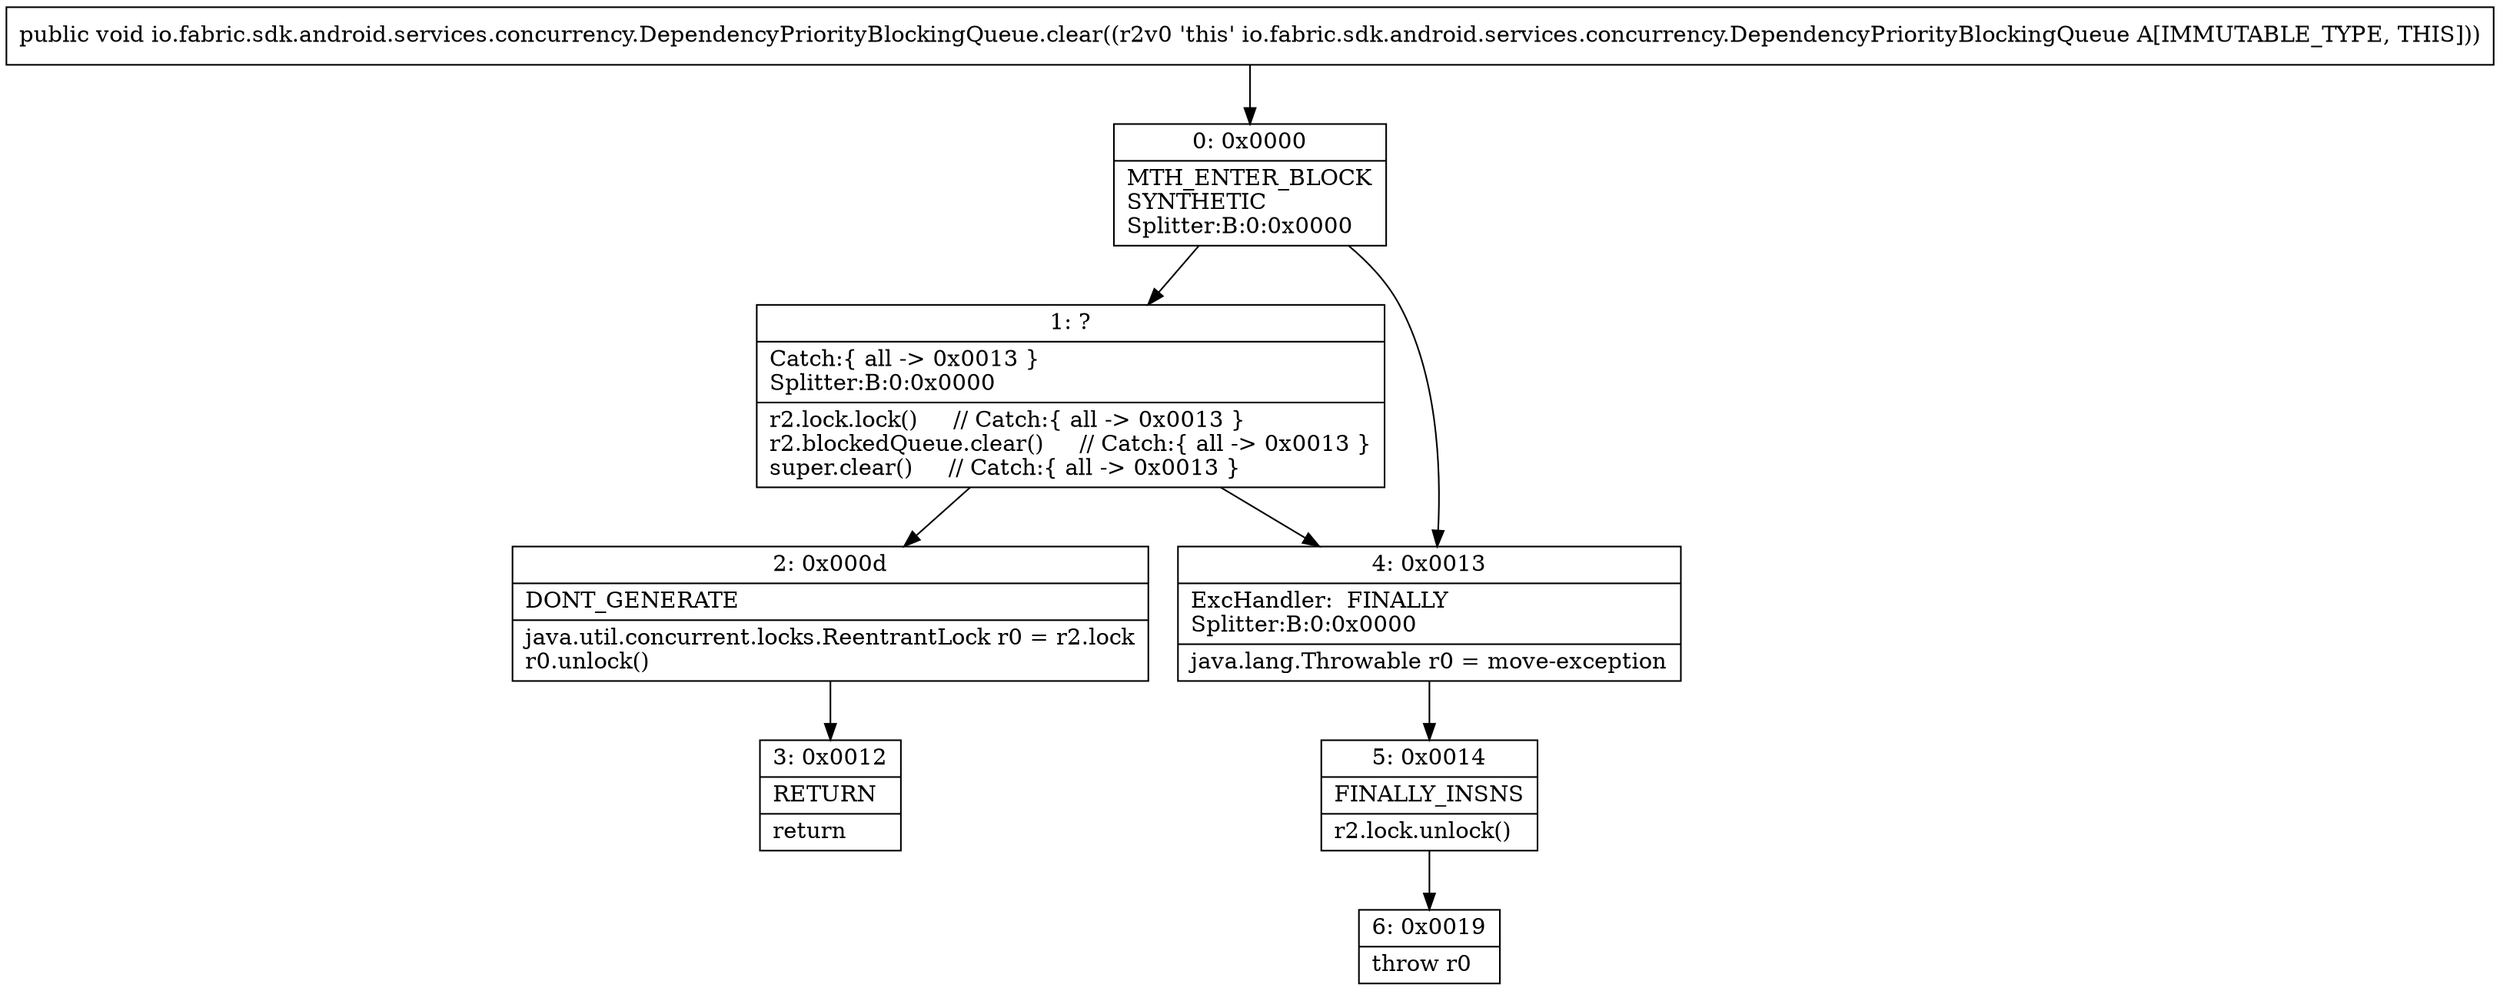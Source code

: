 digraph "CFG forio.fabric.sdk.android.services.concurrency.DependencyPriorityBlockingQueue.clear()V" {
Node_0 [shape=record,label="{0\:\ 0x0000|MTH_ENTER_BLOCK\lSYNTHETIC\lSplitter:B:0:0x0000\l}"];
Node_1 [shape=record,label="{1\:\ ?|Catch:\{ all \-\> 0x0013 \}\lSplitter:B:0:0x0000\l|r2.lock.lock()     \/\/ Catch:\{ all \-\> 0x0013 \}\lr2.blockedQueue.clear()     \/\/ Catch:\{ all \-\> 0x0013 \}\lsuper.clear()     \/\/ Catch:\{ all \-\> 0x0013 \}\l}"];
Node_2 [shape=record,label="{2\:\ 0x000d|DONT_GENERATE\l|java.util.concurrent.locks.ReentrantLock r0 = r2.lock\lr0.unlock()\l}"];
Node_3 [shape=record,label="{3\:\ 0x0012|RETURN\l|return\l}"];
Node_4 [shape=record,label="{4\:\ 0x0013|ExcHandler:  FINALLY\lSplitter:B:0:0x0000\l|java.lang.Throwable r0 = move\-exception\l}"];
Node_5 [shape=record,label="{5\:\ 0x0014|FINALLY_INSNS\l|r2.lock.unlock()\l}"];
Node_6 [shape=record,label="{6\:\ 0x0019|throw r0\l}"];
MethodNode[shape=record,label="{public void io.fabric.sdk.android.services.concurrency.DependencyPriorityBlockingQueue.clear((r2v0 'this' io.fabric.sdk.android.services.concurrency.DependencyPriorityBlockingQueue A[IMMUTABLE_TYPE, THIS])) }"];
MethodNode -> Node_0;
Node_0 -> Node_1;
Node_0 -> Node_4;
Node_1 -> Node_2;
Node_1 -> Node_4;
Node_2 -> Node_3;
Node_4 -> Node_5;
Node_5 -> Node_6;
}

